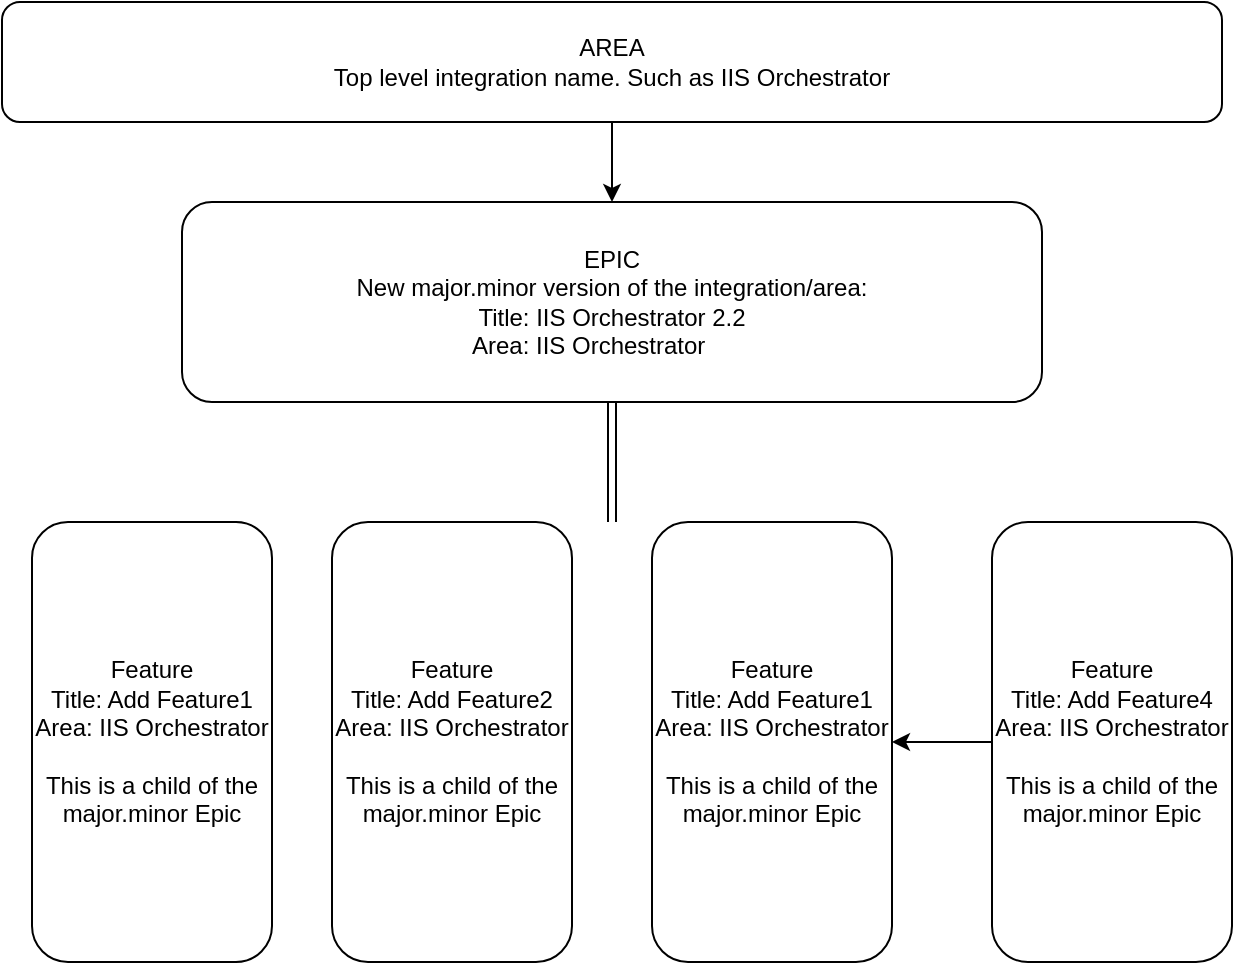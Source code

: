 <mxfile version="21.2.3" type="github">
  <diagram name="Page-1" id="oQfySJcQFgN0MkKfvqcX">
    <mxGraphModel dx="1434" dy="685" grid="1" gridSize="10" guides="1" tooltips="1" connect="1" arrows="1" fold="1" page="1" pageScale="1" pageWidth="850" pageHeight="1100" math="0" shadow="0">
      <root>
        <mxCell id="0" />
        <mxCell id="1" parent="0" />
        <mxCell id="lvnxSdrfZNgW4HQ2GLTr-3" value="" style="edgeStyle=orthogonalEdgeStyle;rounded=0;orthogonalLoop=1;jettySize=auto;html=1;" edge="1" parent="1" source="lvnxSdrfZNgW4HQ2GLTr-1" target="lvnxSdrfZNgW4HQ2GLTr-2">
          <mxGeometry relative="1" as="geometry" />
        </mxCell>
        <mxCell id="lvnxSdrfZNgW4HQ2GLTr-1" value="&lt;div&gt;AREA&lt;/div&gt;&lt;div&gt;Top level integration name. Such as IIS Orchestrator&lt;/div&gt;" style="rounded=1;whiteSpace=wrap;html=1;" vertex="1" parent="1">
          <mxGeometry x="110" y="20" width="610" height="60" as="geometry" />
        </mxCell>
        <mxCell id="lvnxSdrfZNgW4HQ2GLTr-5" value="" style="edgeStyle=orthogonalEdgeStyle;rounded=0;orthogonalLoop=1;jettySize=auto;html=1;shape=link;" edge="1" parent="1" source="lvnxSdrfZNgW4HQ2GLTr-2">
          <mxGeometry relative="1" as="geometry">
            <mxPoint x="415" y="280" as="targetPoint" />
          </mxGeometry>
        </mxCell>
        <mxCell id="lvnxSdrfZNgW4HQ2GLTr-2" value="&lt;div&gt;EPIC&lt;/div&gt;&lt;div&gt;New major.minor version of the integration/area:&lt;/div&gt;&lt;div&gt;Title: IIS Orchestrator 2.2&lt;/div&gt;&lt;div&gt;Area: IIS Orchestrator&amp;nbsp;&amp;nbsp;&amp;nbsp;&amp;nbsp;&amp;nbsp;&amp;nbsp;&amp;nbsp; &lt;br&gt;&lt;/div&gt;" style="rounded=1;whiteSpace=wrap;html=1;" vertex="1" parent="1">
          <mxGeometry x="200" y="120" width="430" height="100" as="geometry" />
        </mxCell>
        <mxCell id="lvnxSdrfZNgW4HQ2GLTr-6" value="&lt;div&gt;Feature&lt;br&gt;&lt;/div&gt;&lt;div&gt;Title: Add Feature1&lt;/div&gt;&lt;div&gt;Area: IIS Orchestrator&lt;/div&gt;&lt;div&gt;&lt;br&gt;&lt;/div&gt;&lt;div&gt;This is a child of the major.minor Epic&lt;br&gt;&lt;/div&gt;" style="rounded=1;whiteSpace=wrap;html=1;" vertex="1" parent="1">
          <mxGeometry x="125" y="280" width="120" height="220" as="geometry" />
        </mxCell>
        <mxCell id="lvnxSdrfZNgW4HQ2GLTr-7" value="&lt;div&gt;Feature&lt;br&gt;&lt;/div&gt;&lt;div&gt;Title: Add Feature2&lt;/div&gt;&lt;div&gt;Area: IIS Orchestrator&lt;/div&gt;&lt;div&gt;&lt;br&gt;&lt;/div&gt;This is a child of the major.minor Epic" style="rounded=1;whiteSpace=wrap;html=1;" vertex="1" parent="1">
          <mxGeometry x="275" y="280" width="120" height="220" as="geometry" />
        </mxCell>
        <mxCell id="lvnxSdrfZNgW4HQ2GLTr-8" value="&lt;div&gt;Feature&lt;/div&gt;&lt;div&gt;Title: Add Feature1&lt;/div&gt;&lt;div&gt;Area: IIS Orchestrator&lt;/div&gt;&lt;div&gt;&lt;br&gt;&lt;/div&gt;This is a child of the major.minor Epic" style="rounded=1;whiteSpace=wrap;html=1;" vertex="1" parent="1">
          <mxGeometry x="435" y="280" width="120" height="220" as="geometry" />
        </mxCell>
        <mxCell id="lvnxSdrfZNgW4HQ2GLTr-11" value="" style="edgeStyle=orthogonalEdgeStyle;rounded=0;orthogonalLoop=1;jettySize=auto;html=1;" edge="1" parent="1" source="lvnxSdrfZNgW4HQ2GLTr-9" target="lvnxSdrfZNgW4HQ2GLTr-8">
          <mxGeometry relative="1" as="geometry" />
        </mxCell>
        <mxCell id="lvnxSdrfZNgW4HQ2GLTr-9" value="&lt;div&gt;Feature&lt;/div&gt;&lt;div&gt;Title: Add Feature4&lt;/div&gt;&lt;div&gt;Area: IIS Orchestrator&lt;/div&gt;&lt;div&gt;&lt;br&gt;&lt;/div&gt;This is a child of the major.minor Epic" style="rounded=1;whiteSpace=wrap;html=1;" vertex="1" parent="1">
          <mxGeometry x="605" y="280" width="120" height="220" as="geometry" />
        </mxCell>
      </root>
    </mxGraphModel>
  </diagram>
</mxfile>
